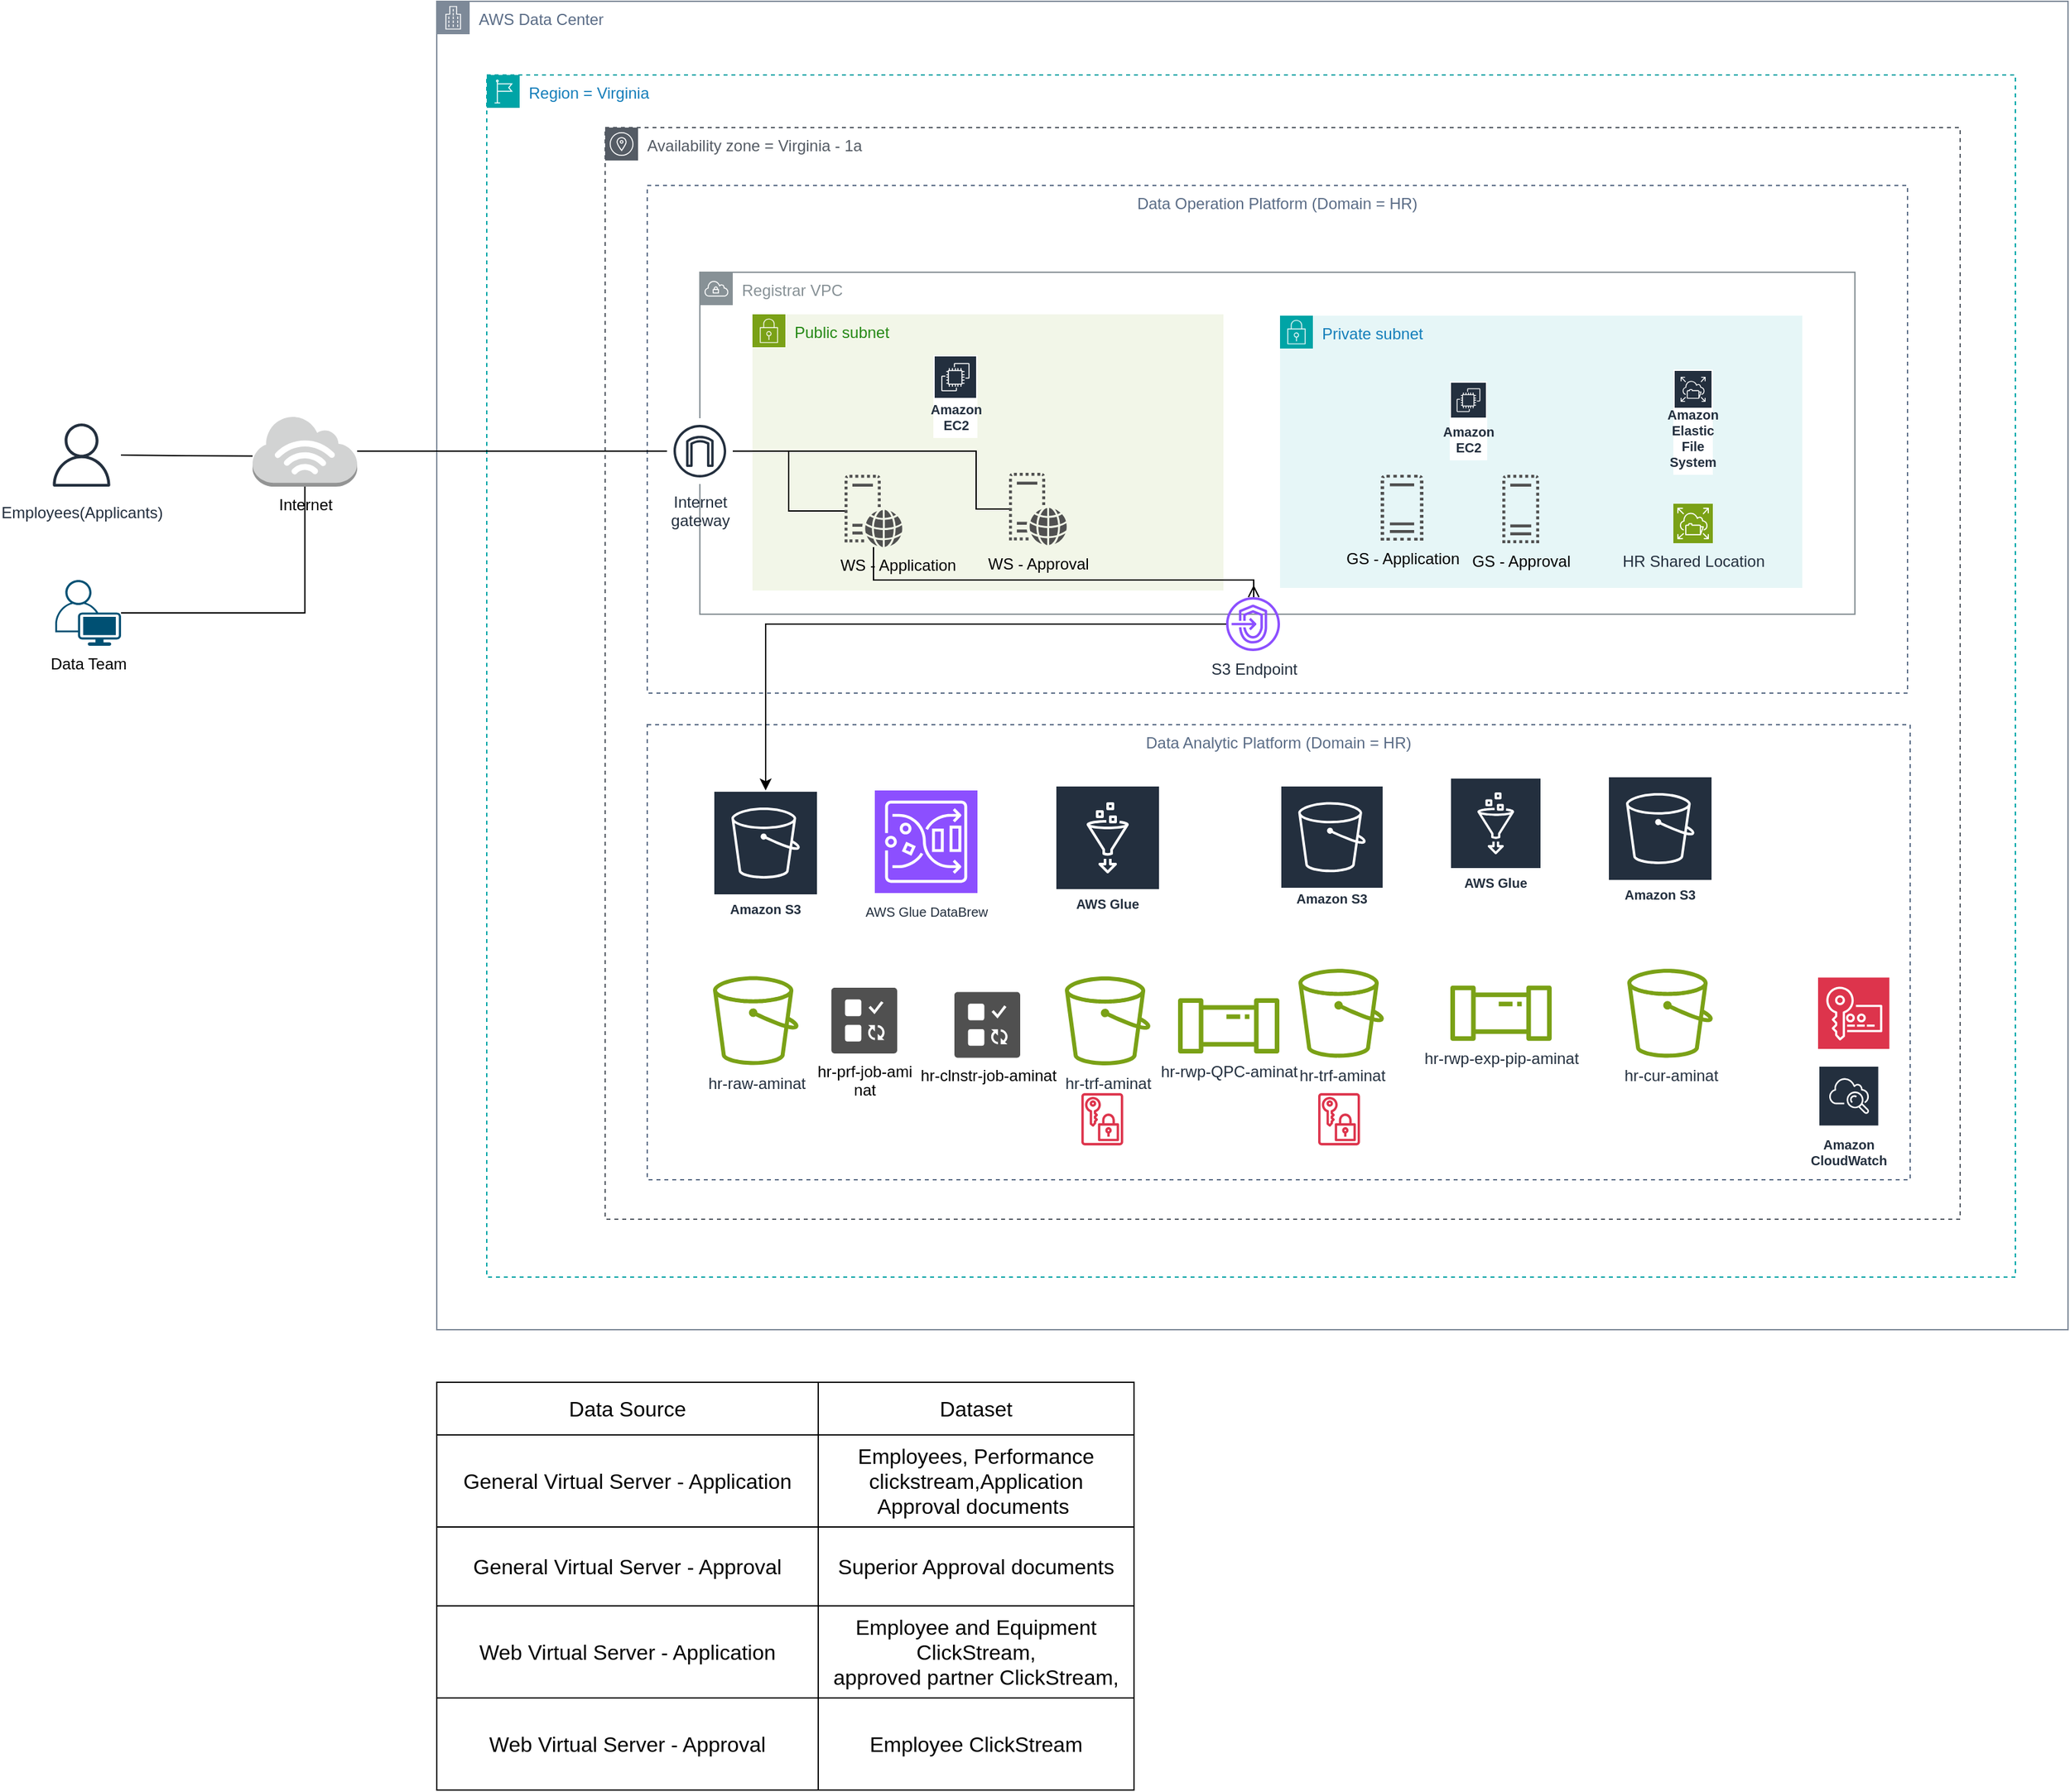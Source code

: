 <mxfile version="25.0.3">
  <diagram id="prtHgNgQTEPvFCAcTncT" name="UCW ARCH">
    <mxGraphModel dx="1290" dy="1691" grid="1" gridSize="10" guides="1" tooltips="1" connect="1" arrows="1" fold="1" page="1" pageScale="1" pageWidth="827" pageHeight="1169" math="0" shadow="0">
      <root>
        <mxCell id="0" />
        <mxCell id="1" parent="0" />
        <mxCell id="wx3ZmEcS0zUKgwl92ref-1" value="Region = Virginia" style="points=[[0,0],[0.25,0],[0.5,0],[0.75,0],[1,0],[1,0.25],[1,0.5],[1,0.75],[1,1],[0.75,1],[0.5,1],[0.25,1],[0,1],[0,0.75],[0,0.5],[0,0.25]];outlineConnect=0;gradientColor=none;html=1;whiteSpace=wrap;fontSize=12;fontStyle=0;container=1;pointerEvents=0;collapsible=0;recursiveResize=0;shape=mxgraph.aws4.group;grIcon=mxgraph.aws4.group_region;strokeColor=#00A4A6;fillColor=none;verticalAlign=top;align=left;spacingLeft=30;fontColor=#147EBA;dashed=1;" vertex="1" parent="1">
          <mxGeometry x="878" y="46" width="1162" height="914" as="geometry" />
        </mxCell>
        <mxCell id="wx3ZmEcS0zUKgwl92ref-2" value="Availability zone = Virginia - 1a" style="sketch=0;outlineConnect=0;gradientColor=none;html=1;whiteSpace=wrap;fontSize=12;fontStyle=0;shape=mxgraph.aws4.group;grIcon=mxgraph.aws4.group_availability_zone;strokeColor=#545B64;fillColor=none;verticalAlign=top;align=left;spacingLeft=30;fontColor=#545B64;dashed=1;" vertex="1" parent="wx3ZmEcS0zUKgwl92ref-1">
          <mxGeometry x="90" y="40" width="1030" height="830" as="geometry" />
        </mxCell>
        <mxCell id="wx3ZmEcS0zUKgwl92ref-3" value="Registrar VPC&amp;nbsp;" style="sketch=0;outlineConnect=0;gradientColor=none;html=1;whiteSpace=wrap;fontSize=12;fontStyle=0;shape=mxgraph.aws4.group;grIcon=mxgraph.aws4.group_vpc;strokeColor=#879196;fillColor=none;verticalAlign=top;align=left;spacingLeft=30;fontColor=#879196;dashed=0;" vertex="1" parent="wx3ZmEcS0zUKgwl92ref-1">
          <mxGeometry x="162" y="150" width="878" height="260" as="geometry" />
        </mxCell>
        <mxCell id="wx3ZmEcS0zUKgwl92ref-4" value="Data Operation Platform (Domain = HR)" style="fillColor=none;strokeColor=#5A6C86;dashed=1;verticalAlign=top;fontStyle=0;fontColor=#5A6C86;whiteSpace=wrap;html=1;" vertex="1" parent="wx3ZmEcS0zUKgwl92ref-1">
          <mxGeometry x="122" y="84" width="958" height="386" as="geometry" />
        </mxCell>
        <mxCell id="wx3ZmEcS0zUKgwl92ref-5" value="Data Analytic Platform (Domain = HR)" style="fillColor=none;strokeColor=#5A6C86;dashed=1;verticalAlign=top;fontStyle=0;fontColor=#5A6C86;whiteSpace=wrap;html=1;" vertex="1" parent="wx3ZmEcS0zUKgwl92ref-1">
          <mxGeometry x="122" y="494" width="960" height="346" as="geometry" />
        </mxCell>
        <mxCell id="wx3ZmEcS0zUKgwl92ref-6" value="Public subnet" style="points=[[0,0],[0.25,0],[0.5,0],[0.75,0],[1,0],[1,0.25],[1,0.5],[1,0.75],[1,1],[0.75,1],[0.5,1],[0.25,1],[0,1],[0,0.75],[0,0.5],[0,0.25]];outlineConnect=0;gradientColor=none;html=1;whiteSpace=wrap;fontSize=12;fontStyle=0;container=1;pointerEvents=0;collapsible=0;recursiveResize=0;shape=mxgraph.aws4.group;grIcon=mxgraph.aws4.group_security_group;grStroke=0;strokeColor=#7AA116;fillColor=#F2F6E8;verticalAlign=top;align=left;spacingLeft=30;fontColor=#248814;dashed=0;" vertex="1" parent="wx3ZmEcS0zUKgwl92ref-1">
          <mxGeometry x="202" y="182" width="358" height="210" as="geometry" />
        </mxCell>
        <mxCell id="wx3ZmEcS0zUKgwl92ref-7" value="Private subnet" style="points=[[0,0],[0.25,0],[0.5,0],[0.75,0],[1,0],[1,0.25],[1,0.5],[1,0.75],[1,1],[0.75,1],[0.5,1],[0.25,1],[0,1],[0,0.75],[0,0.5],[0,0.25]];outlineConnect=0;gradientColor=none;html=1;whiteSpace=wrap;fontSize=12;fontStyle=0;container=1;pointerEvents=0;collapsible=0;recursiveResize=0;shape=mxgraph.aws4.group;grIcon=mxgraph.aws4.group_security_group;grStroke=0;strokeColor=#00A4A6;fillColor=#E6F6F7;verticalAlign=top;align=left;spacingLeft=30;fontColor=#147EBA;dashed=0;" vertex="1" parent="wx3ZmEcS0zUKgwl92ref-1">
          <mxGeometry x="603" y="183" width="397" height="207" as="geometry" />
        </mxCell>
        <mxCell id="wx3ZmEcS0zUKgwl92ref-8" value="Amazon EC2" style="sketch=0;outlineConnect=0;fontColor=#232F3E;gradientColor=none;strokeColor=#ffffff;fillColor=#232F3E;dashed=0;verticalLabelPosition=middle;verticalAlign=bottom;align=center;html=1;whiteSpace=wrap;fontSize=10;fontStyle=1;spacing=3;shape=mxgraph.aws4.productIcon;prIcon=mxgraph.aws4.ec2;" vertex="1" parent="wx3ZmEcS0zUKgwl92ref-1">
          <mxGeometry x="339.5" y="213" width="33.5" height="63" as="geometry" />
        </mxCell>
        <mxCell id="wx3ZmEcS0zUKgwl92ref-9" value="&amp;nbsp; &amp;nbsp; &amp;nbsp; &amp;nbsp; &amp;nbsp; &amp;nbsp;WS - Application" style="sketch=0;pointerEvents=1;shadow=0;dashed=0;html=1;strokeColor=none;fillColor=#505050;labelPosition=center;verticalLabelPosition=bottom;verticalAlign=top;outlineConnect=0;align=center;shape=mxgraph.office.servers.virtual_web_server;" vertex="1" parent="wx3ZmEcS0zUKgwl92ref-1">
          <mxGeometry x="272" y="304" width="44" height="55" as="geometry" />
        </mxCell>
        <mxCell id="wx3ZmEcS0zUKgwl92ref-10" value="Amazon S3" style="sketch=0;outlineConnect=0;fontColor=#232F3E;gradientColor=none;strokeColor=#ffffff;fillColor=#232F3E;dashed=0;verticalLabelPosition=middle;verticalAlign=bottom;align=center;html=1;whiteSpace=wrap;fontSize=10;fontStyle=1;spacing=3;shape=mxgraph.aws4.productIcon;prIcon=mxgraph.aws4.s3;" vertex="1" parent="wx3ZmEcS0zUKgwl92ref-1">
          <mxGeometry x="603" y="540" width="79" height="96" as="geometry" />
        </mxCell>
        <mxCell id="wx3ZmEcS0zUKgwl92ref-11" value="&lt;font style=&quot;font-size: 10px;&quot;&gt;AWS Glue DataBrew&lt;/font&gt;" style="sketch=0;points=[[0,0,0],[0.25,0,0],[0.5,0,0],[0.75,0,0],[1,0,0],[0,1,0],[0.25,1,0],[0.5,1,0],[0.75,1,0],[1,1,0],[0,0.25,0],[0,0.5,0],[0,0.75,0],[1,0.25,0],[1,0.5,0],[1,0.75,0]];outlineConnect=0;fontColor=#232F3E;fillColor=#8C4FFF;strokeColor=#ffffff;dashed=0;verticalLabelPosition=bottom;verticalAlign=top;align=center;html=1;fontSize=12;fontStyle=0;aspect=fixed;shape=mxgraph.aws4.resourceIcon;resIcon=mxgraph.aws4.glue_databrew;" vertex="1" parent="wx3ZmEcS0zUKgwl92ref-1">
          <mxGeometry x="295" y="544" width="78" height="78" as="geometry" />
        </mxCell>
        <mxCell id="wx3ZmEcS0zUKgwl92ref-12" value="WS - Approval" style="sketch=0;pointerEvents=1;shadow=0;dashed=0;html=1;strokeColor=none;fillColor=#505050;labelPosition=center;verticalLabelPosition=bottom;verticalAlign=top;outlineConnect=0;align=center;shape=mxgraph.office.servers.virtual_web_server;" vertex="1" parent="wx3ZmEcS0zUKgwl92ref-1">
          <mxGeometry x="397" y="302.5" width="44" height="55" as="geometry" />
        </mxCell>
        <mxCell id="wx3ZmEcS0zUKgwl92ref-13" value="Amazon EC2" style="sketch=0;outlineConnect=0;fontColor=#232F3E;gradientColor=none;strokeColor=#ffffff;fillColor=#232F3E;dashed=0;verticalLabelPosition=middle;verticalAlign=bottom;align=center;html=1;whiteSpace=wrap;fontSize=10;fontStyle=1;spacing=3;shape=mxgraph.aws4.productIcon;prIcon=mxgraph.aws4.ec2;" vertex="1" parent="wx3ZmEcS0zUKgwl92ref-1">
          <mxGeometry x="732" y="233" width="28.5" height="60" as="geometry" />
        </mxCell>
        <mxCell id="wx3ZmEcS0zUKgwl92ref-14" value="GS - Approval" style="sketch=0;pointerEvents=1;shadow=0;dashed=0;html=1;strokeColor=none;fillColor=#505050;labelPosition=center;verticalLabelPosition=bottom;verticalAlign=top;outlineConnect=0;align=center;shape=mxgraph.office.servers.virtual_server;" vertex="1" parent="wx3ZmEcS0zUKgwl92ref-1">
          <mxGeometry x="772" y="304" width="28" height="52" as="geometry" />
        </mxCell>
        <mxCell id="wx3ZmEcS0zUKgwl92ref-15" value="HR Shared Location" style="sketch=0;points=[[0,0,0],[0.25,0,0],[0.5,0,0],[0.75,0,0],[1,0,0],[0,1,0],[0.25,1,0],[0.5,1,0],[0.75,1,0],[1,1,0],[0,0.25,0],[0,0.5,0],[0,0.75,0],[1,0.25,0],[1,0.5,0],[1,0.75,0]];outlineConnect=0;fontColor=#232F3E;fillColor=#7AA116;strokeColor=#ffffff;dashed=0;verticalLabelPosition=bottom;verticalAlign=top;align=center;html=1;fontSize=12;fontStyle=0;aspect=fixed;shape=mxgraph.aws4.resourceIcon;resIcon=mxgraph.aws4.elastic_file_system;" vertex="1" parent="wx3ZmEcS0zUKgwl92ref-1">
          <mxGeometry x="902" y="326" width="30" height="30" as="geometry" />
        </mxCell>
        <mxCell id="wx3ZmEcS0zUKgwl92ref-16" value="Amazon Elastic File System" style="sketch=0;outlineConnect=0;fontColor=#232F3E;gradientColor=none;strokeColor=#ffffff;fillColor=#232F3E;dashed=0;verticalLabelPosition=middle;verticalAlign=bottom;align=center;html=1;whiteSpace=wrap;fontSize=10;fontStyle=1;spacing=3;shape=mxgraph.aws4.productIcon;prIcon=mxgraph.aws4.elastic_file_system;" vertex="1" parent="wx3ZmEcS0zUKgwl92ref-1">
          <mxGeometry x="902" y="224" width="30" height="80" as="geometry" />
        </mxCell>
        <mxCell id="wx3ZmEcS0zUKgwl92ref-17" value="&lt;div&gt;hr-cur-aminat&lt;/div&gt;" style="sketch=0;outlineConnect=0;fontColor=#232F3E;gradientColor=none;fillColor=#7AA116;strokeColor=none;dashed=0;verticalLabelPosition=bottom;verticalAlign=top;align=center;html=1;fontSize=12;fontStyle=0;aspect=fixed;pointerEvents=1;shape=mxgraph.aws4.bucket;" vertex="1" parent="wx3ZmEcS0zUKgwl92ref-1">
          <mxGeometry x="867" y="679.6" width="65" height="67.6" as="geometry" />
        </mxCell>
        <mxCell id="wx3ZmEcS0zUKgwl92ref-18" value="&lt;div&gt;hr-clnstr-job-aminat&lt;/div&gt;" style="sketch=0;pointerEvents=1;shadow=0;dashed=0;html=1;strokeColor=none;labelPosition=center;verticalLabelPosition=bottom;verticalAlign=top;align=center;fillColor=#505050;shape=mxgraph.mscae.oms.jobs" vertex="1" parent="wx3ZmEcS0zUKgwl92ref-1">
          <mxGeometry x="355.5" y="697.2" width="50" height="50" as="geometry" />
        </mxCell>
        <mxCell id="wx3ZmEcS0zUKgwl92ref-19" value="AWS Glue" style="sketch=0;outlineConnect=0;fontColor=#232F3E;gradientColor=none;strokeColor=#ffffff;fillColor=#232F3E;dashed=0;verticalLabelPosition=middle;verticalAlign=bottom;align=center;html=1;whiteSpace=wrap;fontSize=10;fontStyle=1;spacing=3;shape=mxgraph.aws4.productIcon;prIcon=mxgraph.aws4.glue;" vertex="1" parent="wx3ZmEcS0zUKgwl92ref-1">
          <mxGeometry x="432" y="540" width="80" height="100" as="geometry" />
        </mxCell>
        <mxCell id="wx3ZmEcS0zUKgwl92ref-20" value="&lt;div&gt;hr-trf-aminat&lt;/div&gt;" style="sketch=0;outlineConnect=0;fontColor=#232F3E;gradientColor=none;fillColor=#7AA116;strokeColor=none;dashed=0;verticalLabelPosition=bottom;verticalAlign=top;align=center;html=1;fontSize=12;fontStyle=0;aspect=fixed;pointerEvents=1;shape=mxgraph.aws4.bucket;" vertex="1" parent="wx3ZmEcS0zUKgwl92ref-1">
          <mxGeometry x="439.5" y="685.4" width="65" height="67.6" as="geometry" />
        </mxCell>
        <mxCell id="wx3ZmEcS0zUKgwl92ref-21" value="&lt;div&gt;hr-trf-aminat&lt;/div&gt;" style="sketch=0;outlineConnect=0;fontColor=#232F3E;gradientColor=none;fillColor=#7AA116;strokeColor=none;dashed=0;verticalLabelPosition=bottom;verticalAlign=top;align=center;html=1;fontSize=12;fontStyle=0;aspect=fixed;pointerEvents=1;shape=mxgraph.aws4.bucket;" vertex="1" parent="wx3ZmEcS0zUKgwl92ref-1">
          <mxGeometry x="617" y="679.6" width="65" height="67.6" as="geometry" />
        </mxCell>
        <mxCell id="wx3ZmEcS0zUKgwl92ref-22" value="hr-rwp-exp-pip-aminat" style="sketch=0;outlineConnect=0;fontColor=#232F3E;gradientColor=none;fillColor=#7AA116;strokeColor=none;dashed=0;verticalLabelPosition=bottom;verticalAlign=top;align=center;html=1;fontSize=12;fontStyle=0;aspect=fixed;pointerEvents=1;shape=mxgraph.aws4.iot_analytics_pipeline;" vertex="1" parent="wx3ZmEcS0zUKgwl92ref-1">
          <mxGeometry x="732" y="692.4" width="78" height="42" as="geometry" />
        </mxCell>
        <mxCell id="wx3ZmEcS0zUKgwl92ref-23" value="Amazon S3" style="sketch=0;outlineConnect=0;fontColor=#232F3E;gradientColor=none;strokeColor=#ffffff;fillColor=#232F3E;dashed=0;verticalLabelPosition=middle;verticalAlign=bottom;align=center;html=1;whiteSpace=wrap;fontSize=10;fontStyle=1;spacing=3;shape=mxgraph.aws4.productIcon;prIcon=mxgraph.aws4.s3;" vertex="1" parent="wx3ZmEcS0zUKgwl92ref-1">
          <mxGeometry x="852" y="533" width="80" height="100" as="geometry" />
        </mxCell>
        <mxCell id="wx3ZmEcS0zUKgwl92ref-24" value="Amazon CloudWatch" style="sketch=0;outlineConnect=0;fontColor=#232F3E;gradientColor=none;strokeColor=#ffffff;fillColor=#232F3E;dashed=0;verticalLabelPosition=middle;verticalAlign=bottom;align=center;html=1;whiteSpace=wrap;fontSize=10;fontStyle=1;spacing=3;shape=mxgraph.aws4.productIcon;prIcon=mxgraph.aws4.cloudwatch;" vertex="1" parent="wx3ZmEcS0zUKgwl92ref-1">
          <mxGeometry x="1012" y="753" width="46.75" height="81.5" as="geometry" />
        </mxCell>
        <mxCell id="wx3ZmEcS0zUKgwl92ref-25" value="" style="sketch=0;points=[[0,0,0],[0.25,0,0],[0.5,0,0],[0.75,0,0],[1,0,0],[0,1,0],[0.25,1,0],[0.5,1,0],[0.75,1,0],[1,1,0],[0,0.25,0],[0,0.5,0],[0,0.75,0],[1,0.25,0],[1,0.5,0],[1,0.75,0]];outlineConnect=0;fontColor=#232F3E;fillColor=#DD344C;strokeColor=#ffffff;dashed=0;verticalLabelPosition=bottom;verticalAlign=top;align=center;html=1;fontSize=12;fontStyle=0;aspect=fixed;shape=mxgraph.aws4.resourceIcon;resIcon=mxgraph.aws4.key_management_service;" vertex="1" parent="wx3ZmEcS0zUKgwl92ref-1">
          <mxGeometry x="1012" y="686.3" width="54.2" height="54.2" as="geometry" />
        </mxCell>
        <mxCell id="wx3ZmEcS0zUKgwl92ref-26" value="AWS Data Center" style="points=[[0,0],[0.25,0],[0.5,0],[0.75,0],[1,0],[1,0.25],[1,0.5],[1,0.75],[1,1],[0.75,1],[0.5,1],[0.25,1],[0,1],[0,0.75],[0,0.5],[0,0.25]];outlineConnect=0;gradientColor=none;html=1;whiteSpace=wrap;fontSize=12;fontStyle=0;container=1;pointerEvents=0;collapsible=0;recursiveResize=0;shape=mxgraph.aws4.group;grIcon=mxgraph.aws4.group_corporate_data_center;strokeColor=#7D8998;fillColor=none;verticalAlign=top;align=left;spacingLeft=30;fontColor=#5A6C86;dashed=0;" vertex="1" parent="1">
          <mxGeometry x="840" y="-10" width="1240" height="1010" as="geometry" />
        </mxCell>
        <mxCell id="wx3ZmEcS0zUKgwl92ref-27" value="hr-prf-job-ami&lt;div&gt;nat&lt;div&gt;&lt;br&gt;&lt;/div&gt;&lt;/div&gt;" style="sketch=0;pointerEvents=1;shadow=0;dashed=0;html=1;strokeColor=none;labelPosition=center;verticalLabelPosition=bottom;verticalAlign=top;align=center;fillColor=#505050;shape=mxgraph.mscae.oms.jobs" vertex="1" parent="wx3ZmEcS0zUKgwl92ref-26">
          <mxGeometry x="300" y="750" width="50" height="50" as="geometry" />
        </mxCell>
        <mxCell id="wx3ZmEcS0zUKgwl92ref-28" value="&lt;div&gt;hr-raw-aminat&lt;/div&gt;" style="sketch=0;outlineConnect=0;fontColor=#232F3E;gradientColor=none;fillColor=#7AA116;strokeColor=none;dashed=0;verticalLabelPosition=bottom;verticalAlign=top;align=center;html=1;fontSize=12;fontStyle=0;aspect=fixed;pointerEvents=1;shape=mxgraph.aws4.bucket;" vertex="1" parent="wx3ZmEcS0zUKgwl92ref-26">
          <mxGeometry x="210" y="741.2" width="65" height="67.6" as="geometry" />
        </mxCell>
        <mxCell id="wx3ZmEcS0zUKgwl92ref-29" value="Amazon S3" style="sketch=0;outlineConnect=0;fontColor=#232F3E;gradientColor=none;strokeColor=#ffffff;fillColor=#232F3E;dashed=0;verticalLabelPosition=middle;verticalAlign=bottom;align=center;html=1;whiteSpace=wrap;fontSize=10;fontStyle=1;spacing=3;shape=mxgraph.aws4.productIcon;prIcon=mxgraph.aws4.s3;" vertex="1" parent="wx3ZmEcS0zUKgwl92ref-26">
          <mxGeometry x="210" y="600" width="80" height="100" as="geometry" />
        </mxCell>
        <mxCell id="wx3ZmEcS0zUKgwl92ref-30" value="GS - Application" style="sketch=0;pointerEvents=1;shadow=0;dashed=0;html=1;strokeColor=none;fillColor=#505050;labelPosition=center;verticalLabelPosition=bottom;verticalAlign=top;outlineConnect=0;align=center;shape=mxgraph.office.servers.virtual_server;" vertex="1" parent="wx3ZmEcS0zUKgwl92ref-26">
          <mxGeometry x="717.5" y="360" width="32.5" height="50" as="geometry" />
        </mxCell>
        <mxCell id="wx3ZmEcS0zUKgwl92ref-31" value="Internet&#xa;gateway" style="sketch=0;outlineConnect=0;fontColor=#232F3E;gradientColor=none;strokeColor=#232F3E;fillColor=#ffffff;dashed=0;verticalLabelPosition=bottom;verticalAlign=top;align=center;html=1;fontSize=12;fontStyle=0;aspect=fixed;shape=mxgraph.aws4.resourceIcon;resIcon=mxgraph.aws4.internet_gateway;" vertex="1" parent="wx3ZmEcS0zUKgwl92ref-26">
          <mxGeometry x="175" y="317" width="50" height="50" as="geometry" />
        </mxCell>
        <mxCell id="wx3ZmEcS0zUKgwl92ref-32" style="edgeStyle=orthogonalEdgeStyle;rounded=0;orthogonalLoop=1;jettySize=auto;html=1;" edge="1" parent="wx3ZmEcS0zUKgwl92ref-26" source="wx3ZmEcS0zUKgwl92ref-33" target="wx3ZmEcS0zUKgwl92ref-29">
          <mxGeometry relative="1" as="geometry" />
        </mxCell>
        <mxCell id="wx3ZmEcS0zUKgwl92ref-33" value="S3 Endpoint" style="sketch=0;outlineConnect=0;fontColor=#232F3E;gradientColor=none;fillColor=#8C4FFF;strokeColor=none;dashed=0;verticalLabelPosition=bottom;verticalAlign=top;align=center;html=1;fontSize=12;fontStyle=0;aspect=fixed;pointerEvents=1;shape=mxgraph.aws4.endpoints;" vertex="1" parent="wx3ZmEcS0zUKgwl92ref-26">
          <mxGeometry x="600" y="453" width="41" height="41" as="geometry" />
        </mxCell>
        <mxCell id="wx3ZmEcS0zUKgwl92ref-34" value="AWS Glue" style="sketch=0;outlineConnect=0;fontColor=#232F3E;gradientColor=none;strokeColor=#ffffff;fillColor=#232F3E;dashed=0;verticalLabelPosition=middle;verticalAlign=bottom;align=center;html=1;whiteSpace=wrap;fontSize=10;fontStyle=1;spacing=3;shape=mxgraph.aws4.productIcon;prIcon=mxgraph.aws4.glue;" vertex="1" parent="wx3ZmEcS0zUKgwl92ref-26">
          <mxGeometry x="770" y="590" width="70" height="90" as="geometry" />
        </mxCell>
        <mxCell id="wx3ZmEcS0zUKgwl92ref-35" value="hr-rwp-QPC-aminat" style="sketch=0;outlineConnect=0;fontColor=#232F3E;gradientColor=none;fillColor=#7AA116;strokeColor=none;dashed=0;verticalLabelPosition=bottom;verticalAlign=top;align=center;html=1;fontSize=12;fontStyle=0;aspect=fixed;pointerEvents=1;shape=mxgraph.aws4.iot_analytics_pipeline;" vertex="1" parent="wx3ZmEcS0zUKgwl92ref-26">
          <mxGeometry x="563" y="758" width="78" height="42" as="geometry" />
        </mxCell>
        <mxCell id="wx3ZmEcS0zUKgwl92ref-36" value="" style="sketch=0;outlineConnect=0;fontColor=#232F3E;gradientColor=none;fillColor=#DD344C;strokeColor=none;dashed=0;verticalLabelPosition=bottom;verticalAlign=top;align=center;html=1;fontSize=12;fontStyle=0;aspect=fixed;pointerEvents=1;shape=mxgraph.aws4.data_encryption_key;" vertex="1" parent="wx3ZmEcS0zUKgwl92ref-26">
          <mxGeometry x="490" y="830" width="31.79" height="40" as="geometry" />
        </mxCell>
        <mxCell id="wx3ZmEcS0zUKgwl92ref-37" value="" style="sketch=0;outlineConnect=0;fontColor=#232F3E;gradientColor=none;fillColor=#DD344C;strokeColor=none;dashed=0;verticalLabelPosition=bottom;verticalAlign=top;align=center;html=1;fontSize=12;fontStyle=0;aspect=fixed;pointerEvents=1;shape=mxgraph.aws4.data_encryption_key;" vertex="1" parent="wx3ZmEcS0zUKgwl92ref-26">
          <mxGeometry x="670" y="830" width="31.79" height="40" as="geometry" />
        </mxCell>
        <mxCell id="wx3ZmEcS0zUKgwl92ref-38" value="" style="shape=table;startSize=0;container=1;collapsible=0;childLayout=tableLayout;fontSize=16;" vertex="1" parent="1">
          <mxGeometry x="840" y="1040" width="530" height="310" as="geometry" />
        </mxCell>
        <mxCell id="wx3ZmEcS0zUKgwl92ref-39" value="" style="shape=tableRow;horizontal=0;startSize=0;swimlaneHead=0;swimlaneBody=0;strokeColor=inherit;top=0;left=0;bottom=0;right=0;collapsible=0;dropTarget=0;fillColor=none;points=[[0,0.5],[1,0.5]];portConstraint=eastwest;fontSize=16;" vertex="1" parent="wx3ZmEcS0zUKgwl92ref-38">
          <mxGeometry width="530" height="40" as="geometry" />
        </mxCell>
        <mxCell id="wx3ZmEcS0zUKgwl92ref-40" value="Data Source" style="shape=partialRectangle;html=1;whiteSpace=wrap;connectable=0;strokeColor=inherit;overflow=hidden;fillColor=none;top=0;left=0;bottom=0;right=0;pointerEvents=1;fontSize=16;" vertex="1" parent="wx3ZmEcS0zUKgwl92ref-39">
          <mxGeometry width="290" height="40" as="geometry">
            <mxRectangle width="290" height="40" as="alternateBounds" />
          </mxGeometry>
        </mxCell>
        <mxCell id="wx3ZmEcS0zUKgwl92ref-41" value="Dataset" style="shape=partialRectangle;html=1;whiteSpace=wrap;connectable=0;strokeColor=inherit;overflow=hidden;fillColor=none;top=0;left=0;bottom=0;right=0;pointerEvents=1;fontSize=16;" vertex="1" parent="wx3ZmEcS0zUKgwl92ref-39">
          <mxGeometry x="290" width="240" height="40" as="geometry">
            <mxRectangle width="240" height="40" as="alternateBounds" />
          </mxGeometry>
        </mxCell>
        <mxCell id="wx3ZmEcS0zUKgwl92ref-42" value="" style="shape=tableRow;horizontal=0;startSize=0;swimlaneHead=0;swimlaneBody=0;strokeColor=inherit;top=0;left=0;bottom=0;right=0;collapsible=0;dropTarget=0;fillColor=none;points=[[0,0.5],[1,0.5]];portConstraint=eastwest;fontSize=16;" vertex="1" parent="wx3ZmEcS0zUKgwl92ref-38">
          <mxGeometry y="40" width="530" height="70" as="geometry" />
        </mxCell>
        <mxCell id="wx3ZmEcS0zUKgwl92ref-43" value="General Virtual Server - Application" style="shape=partialRectangle;html=1;whiteSpace=wrap;connectable=0;strokeColor=inherit;overflow=hidden;fillColor=none;top=0;left=0;bottom=0;right=0;pointerEvents=1;fontSize=16;" vertex="1" parent="wx3ZmEcS0zUKgwl92ref-42">
          <mxGeometry width="290" height="70" as="geometry">
            <mxRectangle width="290" height="70" as="alternateBounds" />
          </mxGeometry>
        </mxCell>
        <mxCell id="wx3ZmEcS0zUKgwl92ref-44" value="Employees, Performance clickstream,Application Approval&lt;span style=&quot;background-color: initial;&quot;&gt;&amp;nbsp;documents&lt;/span&gt;&lt;span style=&quot;background-color: initial;&quot;&gt;&amp;nbsp;&lt;/span&gt;" style="shape=partialRectangle;html=1;whiteSpace=wrap;connectable=0;strokeColor=inherit;overflow=hidden;fillColor=none;top=0;left=0;bottom=0;right=0;pointerEvents=1;fontSize=16;" vertex="1" parent="wx3ZmEcS0zUKgwl92ref-42">
          <mxGeometry x="290" width="240" height="70" as="geometry">
            <mxRectangle width="240" height="70" as="alternateBounds" />
          </mxGeometry>
        </mxCell>
        <mxCell id="wx3ZmEcS0zUKgwl92ref-45" value="" style="shape=tableRow;horizontal=0;startSize=0;swimlaneHead=0;swimlaneBody=0;strokeColor=inherit;top=0;left=0;bottom=0;right=0;collapsible=0;dropTarget=0;fillColor=none;points=[[0,0.5],[1,0.5]];portConstraint=eastwest;fontSize=16;" vertex="1" parent="wx3ZmEcS0zUKgwl92ref-38">
          <mxGeometry y="110" width="530" height="60" as="geometry" />
        </mxCell>
        <mxCell id="wx3ZmEcS0zUKgwl92ref-46" value="General Virtual Server - Approval" style="shape=partialRectangle;html=1;whiteSpace=wrap;connectable=0;strokeColor=inherit;overflow=hidden;fillColor=none;top=0;left=0;bottom=0;right=0;pointerEvents=1;fontSize=16;" vertex="1" parent="wx3ZmEcS0zUKgwl92ref-45">
          <mxGeometry width="290" height="60" as="geometry">
            <mxRectangle width="290" height="60" as="alternateBounds" />
          </mxGeometry>
        </mxCell>
        <mxCell id="wx3ZmEcS0zUKgwl92ref-47" value="Superior Approval documents" style="shape=partialRectangle;html=1;whiteSpace=wrap;connectable=0;strokeColor=inherit;overflow=hidden;fillColor=none;top=0;left=0;bottom=0;right=0;pointerEvents=1;fontSize=16;" vertex="1" parent="wx3ZmEcS0zUKgwl92ref-45">
          <mxGeometry x="290" width="240" height="60" as="geometry">
            <mxRectangle width="240" height="60" as="alternateBounds" />
          </mxGeometry>
        </mxCell>
        <mxCell id="wx3ZmEcS0zUKgwl92ref-48" style="shape=tableRow;horizontal=0;startSize=0;swimlaneHead=0;swimlaneBody=0;strokeColor=inherit;top=0;left=0;bottom=0;right=0;collapsible=0;dropTarget=0;fillColor=none;points=[[0,0.5],[1,0.5]];portConstraint=eastwest;fontSize=16;" vertex="1" parent="wx3ZmEcS0zUKgwl92ref-38">
          <mxGeometry y="170" width="530" height="70" as="geometry" />
        </mxCell>
        <mxCell id="wx3ZmEcS0zUKgwl92ref-49" value="Web Virtual Server - Application" style="shape=partialRectangle;html=1;whiteSpace=wrap;connectable=0;strokeColor=inherit;overflow=hidden;fillColor=none;top=0;left=0;bottom=0;right=0;pointerEvents=1;fontSize=16;" vertex="1" parent="wx3ZmEcS0zUKgwl92ref-48">
          <mxGeometry width="290" height="70" as="geometry">
            <mxRectangle width="290" height="70" as="alternateBounds" />
          </mxGeometry>
        </mxCell>
        <mxCell id="wx3ZmEcS0zUKgwl92ref-50" value="Employee and Equipment ClickStream,&lt;div&gt;approved partner ClickStream,&lt;/div&gt;" style="shape=partialRectangle;html=1;whiteSpace=wrap;connectable=0;strokeColor=inherit;overflow=hidden;fillColor=none;top=0;left=0;bottom=0;right=0;pointerEvents=1;fontSize=16;" vertex="1" parent="wx3ZmEcS0zUKgwl92ref-48">
          <mxGeometry x="290" width="240" height="70" as="geometry">
            <mxRectangle width="240" height="70" as="alternateBounds" />
          </mxGeometry>
        </mxCell>
        <mxCell id="wx3ZmEcS0zUKgwl92ref-51" style="shape=tableRow;horizontal=0;startSize=0;swimlaneHead=0;swimlaneBody=0;strokeColor=inherit;top=0;left=0;bottom=0;right=0;collapsible=0;dropTarget=0;fillColor=none;points=[[0,0.5],[1,0.5]];portConstraint=eastwest;fontSize=16;" vertex="1" parent="wx3ZmEcS0zUKgwl92ref-38">
          <mxGeometry y="240" width="530" height="70" as="geometry" />
        </mxCell>
        <mxCell id="wx3ZmEcS0zUKgwl92ref-52" value="Web Virtual Server - Approval" style="shape=partialRectangle;html=1;whiteSpace=wrap;connectable=0;strokeColor=inherit;overflow=hidden;fillColor=none;top=0;left=0;bottom=0;right=0;pointerEvents=1;fontSize=16;" vertex="1" parent="wx3ZmEcS0zUKgwl92ref-51">
          <mxGeometry width="290" height="70" as="geometry">
            <mxRectangle width="290" height="70" as="alternateBounds" />
          </mxGeometry>
        </mxCell>
        <mxCell id="wx3ZmEcS0zUKgwl92ref-53" value="Employee ClickStream" style="shape=partialRectangle;html=1;whiteSpace=wrap;connectable=0;strokeColor=inherit;overflow=hidden;fillColor=none;top=0;left=0;bottom=0;right=0;pointerEvents=1;fontSize=16;" vertex="1" parent="wx3ZmEcS0zUKgwl92ref-51">
          <mxGeometry x="290" width="240" height="70" as="geometry">
            <mxRectangle width="240" height="70" as="alternateBounds" />
          </mxGeometry>
        </mxCell>
        <mxCell id="wx3ZmEcS0zUKgwl92ref-54" style="edgeStyle=orthogonalEdgeStyle;rounded=0;orthogonalLoop=1;jettySize=auto;html=1;endArrow=none;endFill=0;" edge="1" parent="1" source="wx3ZmEcS0zUKgwl92ref-55" target="wx3ZmEcS0zUKgwl92ref-31">
          <mxGeometry relative="1" as="geometry" />
        </mxCell>
        <mxCell id="wx3ZmEcS0zUKgwl92ref-55" value="Internet" style="outlineConnect=0;dashed=0;verticalLabelPosition=bottom;verticalAlign=top;align=center;html=1;shape=mxgraph.aws3.internet_3;fillColor=#D2D3D3;gradientColor=none;" vertex="1" parent="1">
          <mxGeometry x="700" y="305" width="79.5" height="54" as="geometry" />
        </mxCell>
        <mxCell id="wx3ZmEcS0zUKgwl92ref-56" value="Employees(Applicants)" style="sketch=0;outlineConnect=0;fontColor=#232F3E;gradientColor=none;strokeColor=#232F3E;fillColor=#ffffff;dashed=0;verticalLabelPosition=bottom;verticalAlign=top;align=center;html=1;fontSize=12;fontStyle=0;aspect=fixed;shape=mxgraph.aws4.resourceIcon;resIcon=mxgraph.aws4.user;" vertex="1" parent="1">
          <mxGeometry x="540" y="305" width="60" height="60" as="geometry" />
        </mxCell>
        <mxCell id="wx3ZmEcS0zUKgwl92ref-57" style="edgeStyle=orthogonalEdgeStyle;rounded=0;orthogonalLoop=1;jettySize=auto;html=1;endArrow=none;endFill=0;" edge="1" parent="1" source="wx3ZmEcS0zUKgwl92ref-58" target="wx3ZmEcS0zUKgwl92ref-55">
          <mxGeometry relative="1" as="geometry" />
        </mxCell>
        <mxCell id="wx3ZmEcS0zUKgwl92ref-58" value="Data Team" style="points=[[0.35,0,0],[0.98,0.51,0],[1,0.71,0],[0.67,1,0],[0,0.795,0],[0,0.65,0]];verticalLabelPosition=bottom;sketch=0;html=1;verticalAlign=top;aspect=fixed;align=center;pointerEvents=1;shape=mxgraph.cisco19.user;fillColor=#005073;strokeColor=none;" vertex="1" parent="1">
          <mxGeometry x="550" y="430" width="50" height="50" as="geometry" />
        </mxCell>
        <mxCell id="wx3ZmEcS0zUKgwl92ref-59" style="edgeStyle=orthogonalEdgeStyle;rounded=0;orthogonalLoop=1;jettySize=auto;html=1;entryX=0;entryY=0.7;entryDx=0;entryDy=0;entryPerimeter=0;endArrow=none;endFill=0;" edge="1" parent="1">
          <mxGeometry relative="1" as="geometry">
            <mxPoint x="600" y="335" as="sourcePoint" />
            <mxPoint x="700" y="335.8" as="targetPoint" />
          </mxGeometry>
        </mxCell>
        <mxCell id="wx3ZmEcS0zUKgwl92ref-60" style="edgeStyle=orthogonalEdgeStyle;rounded=0;orthogonalLoop=1;jettySize=auto;html=1;endArrow=none;endFill=0;" edge="1" parent="1" source="wx3ZmEcS0zUKgwl92ref-31" target="wx3ZmEcS0zUKgwl92ref-9">
          <mxGeometry relative="1" as="geometry" />
        </mxCell>
        <mxCell id="wx3ZmEcS0zUKgwl92ref-61" style="edgeStyle=orthogonalEdgeStyle;rounded=0;orthogonalLoop=1;jettySize=auto;html=1;endArrow=none;endFill=0;" edge="1" parent="1" source="wx3ZmEcS0zUKgwl92ref-31" target="wx3ZmEcS0zUKgwl92ref-12">
          <mxGeometry relative="1" as="geometry">
            <Array as="points">
              <mxPoint x="1250" y="332" />
              <mxPoint x="1250" y="376" />
            </Array>
          </mxGeometry>
        </mxCell>
        <mxCell id="wx3ZmEcS0zUKgwl92ref-62" style="edgeStyle=orthogonalEdgeStyle;rounded=0;orthogonalLoop=1;jettySize=auto;html=1;endArrow=ERmany;endFill=0;" edge="1" parent="1" source="wx3ZmEcS0zUKgwl92ref-9" target="wx3ZmEcS0zUKgwl92ref-33">
          <mxGeometry relative="1" as="geometry">
            <Array as="points">
              <mxPoint x="1172" y="430" />
              <mxPoint x="1461" y="430" />
            </Array>
          </mxGeometry>
        </mxCell>
      </root>
    </mxGraphModel>
  </diagram>
</mxfile>
